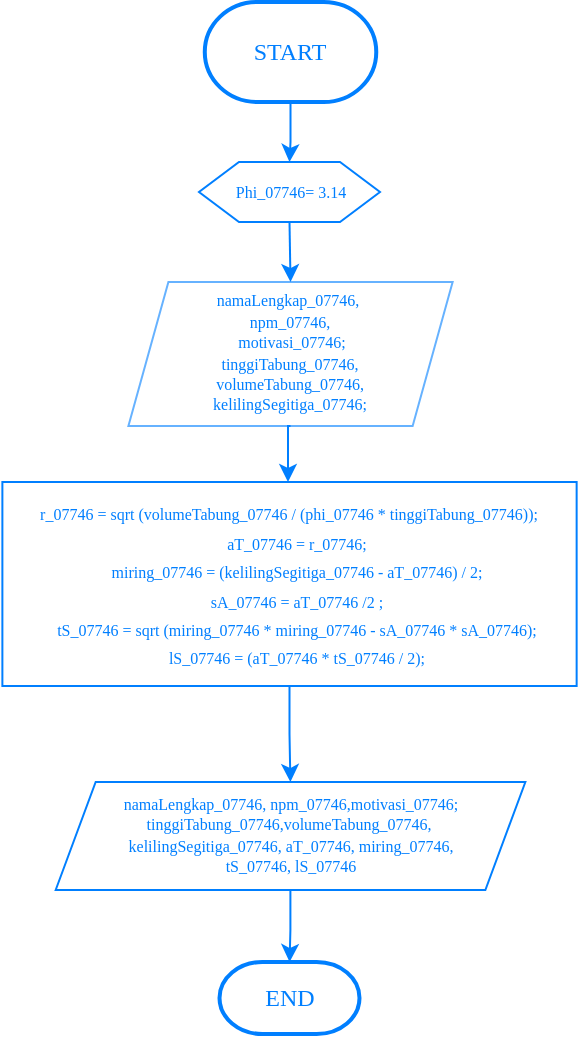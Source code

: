 <mxfile version="22.0.2" type="device">
  <diagram name="Page-1" id="d98ErJ0vYKwGNBtDg9M0">
    <mxGraphModel dx="714" dy="451" grid="1" gridSize="10" guides="1" tooltips="1" connect="1" arrows="1" fold="1" page="1" pageScale="1" pageWidth="850" pageHeight="1100" math="0" shadow="0">
      <root>
        <mxCell id="0" />
        <mxCell id="1" parent="0" />
        <mxCell id="U4Pl62PYveNhxGoC357O-1" style="edgeStyle=orthogonalEdgeStyle;rounded=0;orthogonalLoop=1;jettySize=auto;html=1;entryX=0.5;entryY=0;entryDx=0;entryDy=0;strokeColor=#007FFF;fontColor=#007FFF;fontFamily=consolas;exitX=0.5;exitY=1;exitDx=0;exitDy=0;labelBackgroundColor=default;" parent="1" source="__BMbHNxutL3g1jF6pqU-12" target="cRC2ORfMOUSvrJEYKvit-44" edge="1">
          <mxGeometry relative="1" as="geometry">
            <mxPoint x="433.294" y="210" as="sourcePoint" />
          </mxGeometry>
        </mxCell>
        <mxCell id="cRC2ORfMOUSvrJEYKvit-44" value="&lt;div style=&quot;line-height: 130%; font-size: 8px;&quot;&gt;&lt;font style=&quot;font-size: 8px;&quot;&gt;namaLengkap_07746,&amp;nbsp;&lt;/font&gt;&lt;/div&gt;&lt;div style=&quot;line-height: 130%; font-size: 8px;&quot;&gt;&lt;font style=&quot;font-size: 8px;&quot;&gt;npm_07746,&lt;/font&gt;&lt;/div&gt;&lt;div style=&quot;line-height: 130%; font-size: 8px;&quot;&gt;&lt;font style=&quot;font-size: 8px;&quot;&gt;&amp;nbsp;motivasi_07746;&lt;/font&gt;&lt;/div&gt;&lt;div style=&quot;line-height: 130%; font-size: 8px;&quot;&gt;&lt;font style=&quot;font-size: 8px;&quot;&gt;tinggiTabung_07746,&lt;/font&gt;&lt;/div&gt;&lt;div style=&quot;line-height: 130%; font-size: 8px;&quot;&gt;&lt;font style=&quot;font-size: 8px;&quot;&gt;&amp;nbsp;volumeTabung_07746,&amp;nbsp;&lt;/font&gt;&lt;/div&gt;&lt;div style=&quot;line-height: 130%; font-size: 8px;&quot;&gt;&lt;font style=&quot;font-size: 8px;&quot;&gt;kelilingSegitiga_07746;&lt;/font&gt;&lt;/div&gt;" style="shape=parallelogram;perimeter=parallelogramPerimeter;whiteSpace=wrap;html=1;fixedSize=1;strokeColor=#007FFF;fontColor=#007FFF;fontFamily=consolas;opacity=60;labelBackgroundColor=default;" parent="1" vertex="1">
          <mxGeometry x="352.2" y="200" width="162.12" height="72" as="geometry" />
        </mxCell>
        <mxCell id="__BMbHNxutL3g1jF6pqU-16" value="" style="edgeStyle=orthogonalEdgeStyle;rounded=0;orthogonalLoop=1;jettySize=auto;html=1;strokeColor=#007FFF;fontFamily=consolas;fontColor=#007FFF;labelBackgroundColor=default;" edge="1" parent="1" source="cRC2ORfMOUSvrJEYKvit-59" target="__BMbHNxutL3g1jF6pqU-6">
          <mxGeometry relative="1" as="geometry" />
        </mxCell>
        <mxCell id="cRC2ORfMOUSvrJEYKvit-59" value="&lt;div&gt;&lt;font style=&quot;font-size: 8px;&quot;&gt;r_07746 = sqrt (volumeTabung_07746 / (phi_07746 * tinggiTabung_07746));&lt;/font&gt;&lt;/div&gt;&lt;div&gt;&lt;font style=&quot;font-size: 8px;&quot;&gt;&lt;font style=&quot;&quot;&gt;&amp;nbsp; &amp;nbsp;&lt;/font&gt;&lt;font style=&quot;&quot;&gt; aT_07746 = r_07746;&lt;/font&gt;&lt;/font&gt;&lt;/div&gt;&lt;div&gt;&lt;font style=&quot;font-size: 8px;&quot;&gt;&amp;nbsp; &amp;nbsp; miring_07746 = (kelilingSegitiga_07746 - aT_07746) / 2;&lt;/font&gt;&lt;/div&gt;&lt;div&gt;&lt;font style=&quot;font-size: 8px;&quot;&gt;&amp;nbsp; &amp;nbsp; sA_07746 = aT_07746 /2 ;&lt;/font&gt;&lt;/div&gt;&lt;div&gt;&lt;font style=&quot;font-size: 8px;&quot;&gt;&amp;nbsp; &amp;nbsp; tS_07746 = sqrt (miring_07746 * miring_07746 - sA_07746 * sA_07746);&lt;/font&gt;&lt;/div&gt;&lt;div&gt;&lt;font style=&quot;font-size: 8px;&quot;&gt;&amp;nbsp; &amp;nbsp; lS_07746 = (aT_07746 * tS_07746 / 2);&lt;/font&gt;&lt;/div&gt;" style="rounded=0;whiteSpace=wrap;html=1;strokeColor=#007FFF;fontColor=#007FFF;fontFamily=consolas;labelBackgroundColor=default;" parent="1" vertex="1">
          <mxGeometry x="289.19" y="300" width="287.13" height="102" as="geometry" />
        </mxCell>
        <mxCell id="cRC2ORfMOUSvrJEYKvit-82" style="edgeStyle=orthogonalEdgeStyle;rounded=0;orthogonalLoop=1;jettySize=auto;html=1;strokeColor=#007FFF;fontColor=#007FFF;fontFamily=consolas;exitX=0.5;exitY=1;exitDx=0;exitDy=0;labelBackgroundColor=default;" parent="1" source="cRC2ORfMOUSvrJEYKvit-44" target="cRC2ORfMOUSvrJEYKvit-59" edge="1">
          <mxGeometry relative="1" as="geometry">
            <mxPoint x="431.875" y="540" as="sourcePoint" />
            <Array as="points">
              <mxPoint x="432" y="272" />
            </Array>
          </mxGeometry>
        </mxCell>
        <mxCell id="__BMbHNxutL3g1jF6pqU-14" value="" style="edgeStyle=orthogonalEdgeStyle;rounded=0;orthogonalLoop=1;jettySize=auto;html=1;strokeColor=#007FFF;fontFamily=consolas;fontColor=#007FFF;labelBackgroundColor=default;" edge="1" parent="1" source="__BMbHNxutL3g1jF6pqU-1" target="__BMbHNxutL3g1jF6pqU-12">
          <mxGeometry relative="1" as="geometry" />
        </mxCell>
        <mxCell id="__BMbHNxutL3g1jF6pqU-1" value="&lt;font&gt;START&lt;/font&gt;" style="strokeWidth=2;html=1;shape=mxgraph.flowchart.terminator;whiteSpace=wrap;strokeColor=#007FFF;fontFamily=consolas;fontColor=#007FFF;labelBackgroundColor=default;" vertex="1" parent="1">
          <mxGeometry x="390.39" y="60" width="85.74" height="50" as="geometry" />
        </mxCell>
        <mxCell id="__BMbHNxutL3g1jF6pqU-2" value="&lt;font&gt;END&lt;/font&gt;" style="strokeWidth=2;html=1;shape=mxgraph.flowchart.terminator;whiteSpace=wrap;strokeColor=#007FFF;fontFamily=consolas;fontColor=#007FFF;labelBackgroundColor=default;" vertex="1" parent="1">
          <mxGeometry x="397.75" y="540" width="70" height="36" as="geometry" />
        </mxCell>
        <mxCell id="__BMbHNxutL3g1jF6pqU-17" value="" style="edgeStyle=orthogonalEdgeStyle;rounded=0;orthogonalLoop=1;jettySize=auto;html=1;strokeColor=#007FFF;fontFamily=consolas;fontColor=#007FFF;labelBackgroundColor=default;" edge="1" parent="1" source="__BMbHNxutL3g1jF6pqU-6" target="__BMbHNxutL3g1jF6pqU-2">
          <mxGeometry relative="1" as="geometry" />
        </mxCell>
        <mxCell id="__BMbHNxutL3g1jF6pqU-6" value="&lt;div style=&quot;&quot;&gt;&lt;div style=&quot;&quot;&gt;&lt;div style=&quot;&quot;&gt;&lt;div style=&quot;&quot;&gt;&lt;div style=&quot;&quot;&gt;&lt;div style=&quot;line-height: 0%;&quot;&gt;&lt;div style=&quot;line-height: 0%;&quot;&gt;&lt;div style=&quot;border-color: var(--border-color); line-height: 10.4px; font-size: 8px;&quot;&gt;&lt;font style=&quot;border-color: var(--border-color);&quot;&gt;namaLengkap_07746,&amp;nbsp;&lt;/font&gt;&lt;span style=&quot;white-space: normal;&quot;&gt;npm_07746,&lt;/span&gt;&lt;span style=&quot;white-space: normal;&quot;&gt;motivasi_07746;&lt;/span&gt;&lt;/div&gt;&lt;div style=&quot;border-color: var(--border-color); line-height: 10.4px; font-size: 8px;&quot;&gt;&lt;font style=&quot;border-color: var(--border-color);&quot;&gt;tinggiTabung_07746,&lt;/font&gt;&lt;span style=&quot;white-space: normal;&quot;&gt;volumeTabung_07746,&amp;nbsp;&lt;/span&gt;&lt;/div&gt;&lt;div style=&quot;border-color: var(--border-color); line-height: 10.4px; font-size: 8px;&quot;&gt;&lt;font style=&quot;border-color: var(--border-color);&quot;&gt;kelilingSegitiga_07746, aT_07746, miring_07746, &lt;/font&gt;&lt;/div&gt;&lt;div style=&quot;border-color: var(--border-color); line-height: 10.4px; font-size: 8px;&quot;&gt;&lt;font style=&quot;border-color: var(--border-color);&quot;&gt;tS_07746, lS_07746&lt;/font&gt;&lt;/div&gt;&lt;/div&gt;&lt;/div&gt;&lt;/div&gt;&lt;/div&gt;&lt;/div&gt;&lt;/div&gt;&lt;/div&gt;" style="shape=parallelogram;perimeter=parallelogramPerimeter;whiteSpace=wrap;html=1;fixedSize=1;strokeColor=#007FFF;fontColor=#007FFF;fontFamily=consolas;labelBackgroundColor=default;" vertex="1" parent="1">
          <mxGeometry x="315.84" y="450" width="234.84" height="54" as="geometry" />
        </mxCell>
        <mxCell id="__BMbHNxutL3g1jF6pqU-12" value="&lt;div style=&quot;font-size: 8px;&quot;&gt;&lt;font&gt;Phi_07746= 3.14&lt;/font&gt;&lt;/div&gt;" style="shape=hexagon;perimeter=hexagonPerimeter2;whiteSpace=wrap;html=1;fixedSize=1;strokeColor=#007FFF;fontFamily=consolas;fontColor=#007FFF;labelBackgroundColor=default;" vertex="1" parent="1">
          <mxGeometry x="387.5" y="140" width="90.5" height="30" as="geometry" />
        </mxCell>
      </root>
    </mxGraphModel>
  </diagram>
</mxfile>
